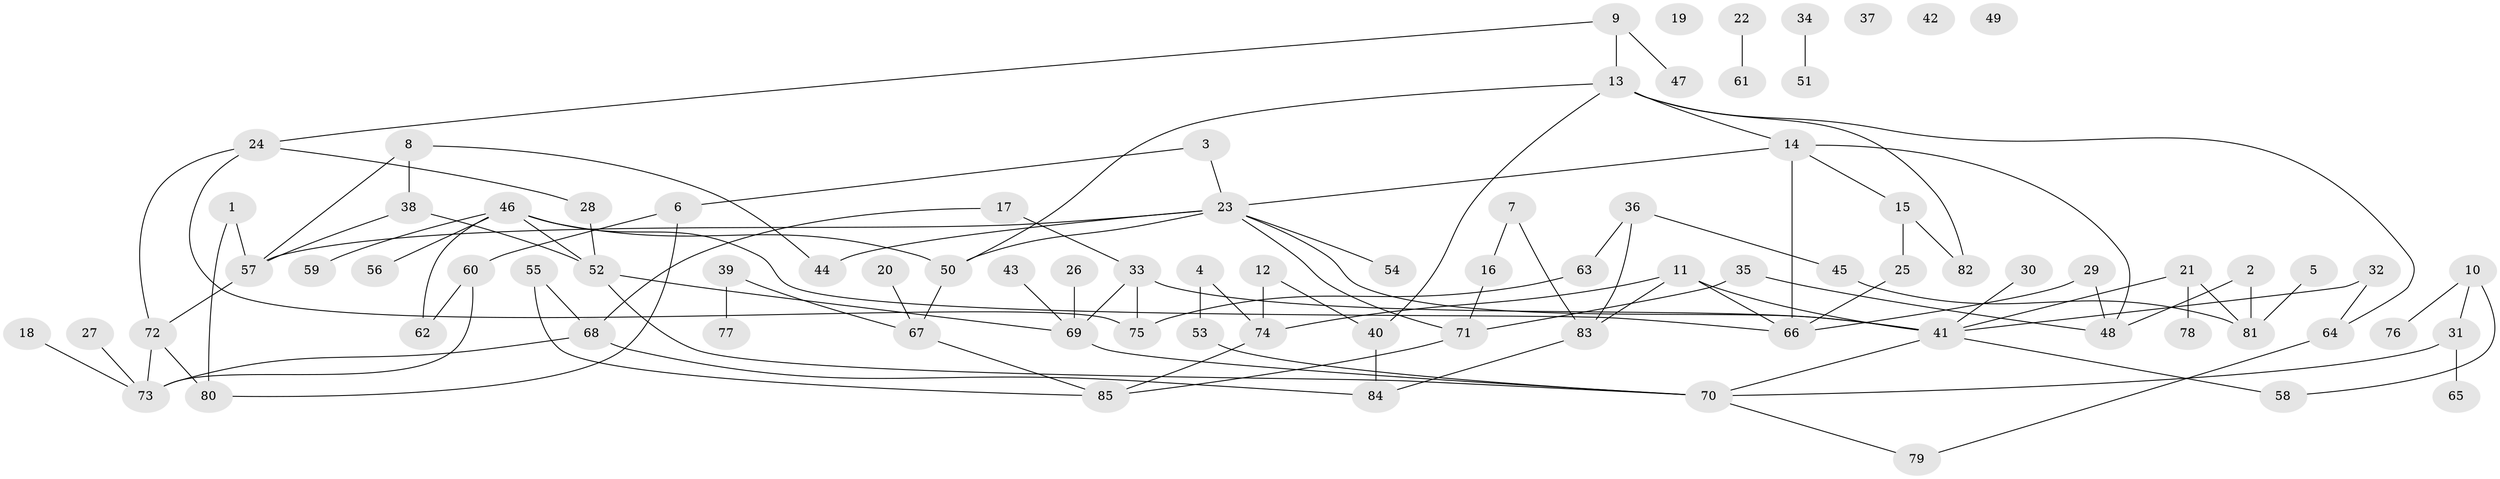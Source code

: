 // coarse degree distribution, {3: 0.13513513513513514, 2: 0.13513513513513514, 10: 0.02702702702702703, 6: 0.05405405405405406, 1: 0.24324324324324326, 16: 0.02702702702702703, 5: 0.05405405405405406, 4: 0.08108108108108109, 9: 0.02702702702702703, 0: 0.16216216216216217, 7: 0.02702702702702703, 8: 0.02702702702702703}
// Generated by graph-tools (version 1.1) at 2025/16/03/04/25 18:16:28]
// undirected, 85 vertices, 113 edges
graph export_dot {
graph [start="1"]
  node [color=gray90,style=filled];
  1;
  2;
  3;
  4;
  5;
  6;
  7;
  8;
  9;
  10;
  11;
  12;
  13;
  14;
  15;
  16;
  17;
  18;
  19;
  20;
  21;
  22;
  23;
  24;
  25;
  26;
  27;
  28;
  29;
  30;
  31;
  32;
  33;
  34;
  35;
  36;
  37;
  38;
  39;
  40;
  41;
  42;
  43;
  44;
  45;
  46;
  47;
  48;
  49;
  50;
  51;
  52;
  53;
  54;
  55;
  56;
  57;
  58;
  59;
  60;
  61;
  62;
  63;
  64;
  65;
  66;
  67;
  68;
  69;
  70;
  71;
  72;
  73;
  74;
  75;
  76;
  77;
  78;
  79;
  80;
  81;
  82;
  83;
  84;
  85;
  1 -- 57;
  1 -- 80;
  2 -- 48;
  2 -- 81;
  3 -- 6;
  3 -- 23;
  4 -- 53;
  4 -- 74;
  5 -- 81;
  6 -- 60;
  6 -- 80;
  7 -- 16;
  7 -- 83;
  8 -- 38;
  8 -- 44;
  8 -- 57;
  9 -- 13;
  9 -- 24;
  9 -- 47;
  10 -- 31;
  10 -- 58;
  10 -- 76;
  11 -- 41;
  11 -- 66;
  11 -- 74;
  11 -- 83;
  12 -- 40;
  12 -- 74;
  13 -- 14;
  13 -- 40;
  13 -- 50;
  13 -- 64;
  13 -- 82;
  14 -- 15;
  14 -- 23;
  14 -- 48;
  14 -- 66;
  15 -- 25;
  15 -- 82;
  16 -- 71;
  17 -- 33;
  17 -- 68;
  18 -- 73;
  20 -- 67;
  21 -- 41;
  21 -- 78;
  21 -- 81;
  22 -- 61;
  23 -- 41;
  23 -- 44;
  23 -- 50;
  23 -- 54;
  23 -- 57;
  23 -- 71;
  24 -- 28;
  24 -- 72;
  24 -- 75;
  25 -- 66;
  26 -- 69;
  27 -- 73;
  28 -- 52;
  29 -- 48;
  29 -- 66;
  30 -- 41;
  31 -- 65;
  31 -- 70;
  32 -- 41;
  32 -- 64;
  33 -- 41;
  33 -- 69;
  33 -- 75;
  34 -- 51;
  35 -- 48;
  35 -- 71;
  36 -- 45;
  36 -- 63;
  36 -- 83;
  38 -- 52;
  38 -- 57;
  39 -- 67;
  39 -- 77;
  40 -- 84;
  41 -- 58;
  41 -- 70;
  43 -- 69;
  45 -- 81;
  46 -- 50;
  46 -- 52;
  46 -- 56;
  46 -- 59;
  46 -- 62;
  46 -- 66;
  50 -- 67;
  52 -- 69;
  52 -- 70;
  53 -- 70;
  55 -- 68;
  55 -- 85;
  57 -- 72;
  60 -- 62;
  60 -- 73;
  63 -- 75;
  64 -- 79;
  67 -- 85;
  68 -- 73;
  68 -- 84;
  69 -- 70;
  70 -- 79;
  71 -- 85;
  72 -- 73;
  72 -- 80;
  74 -- 85;
  83 -- 84;
}
